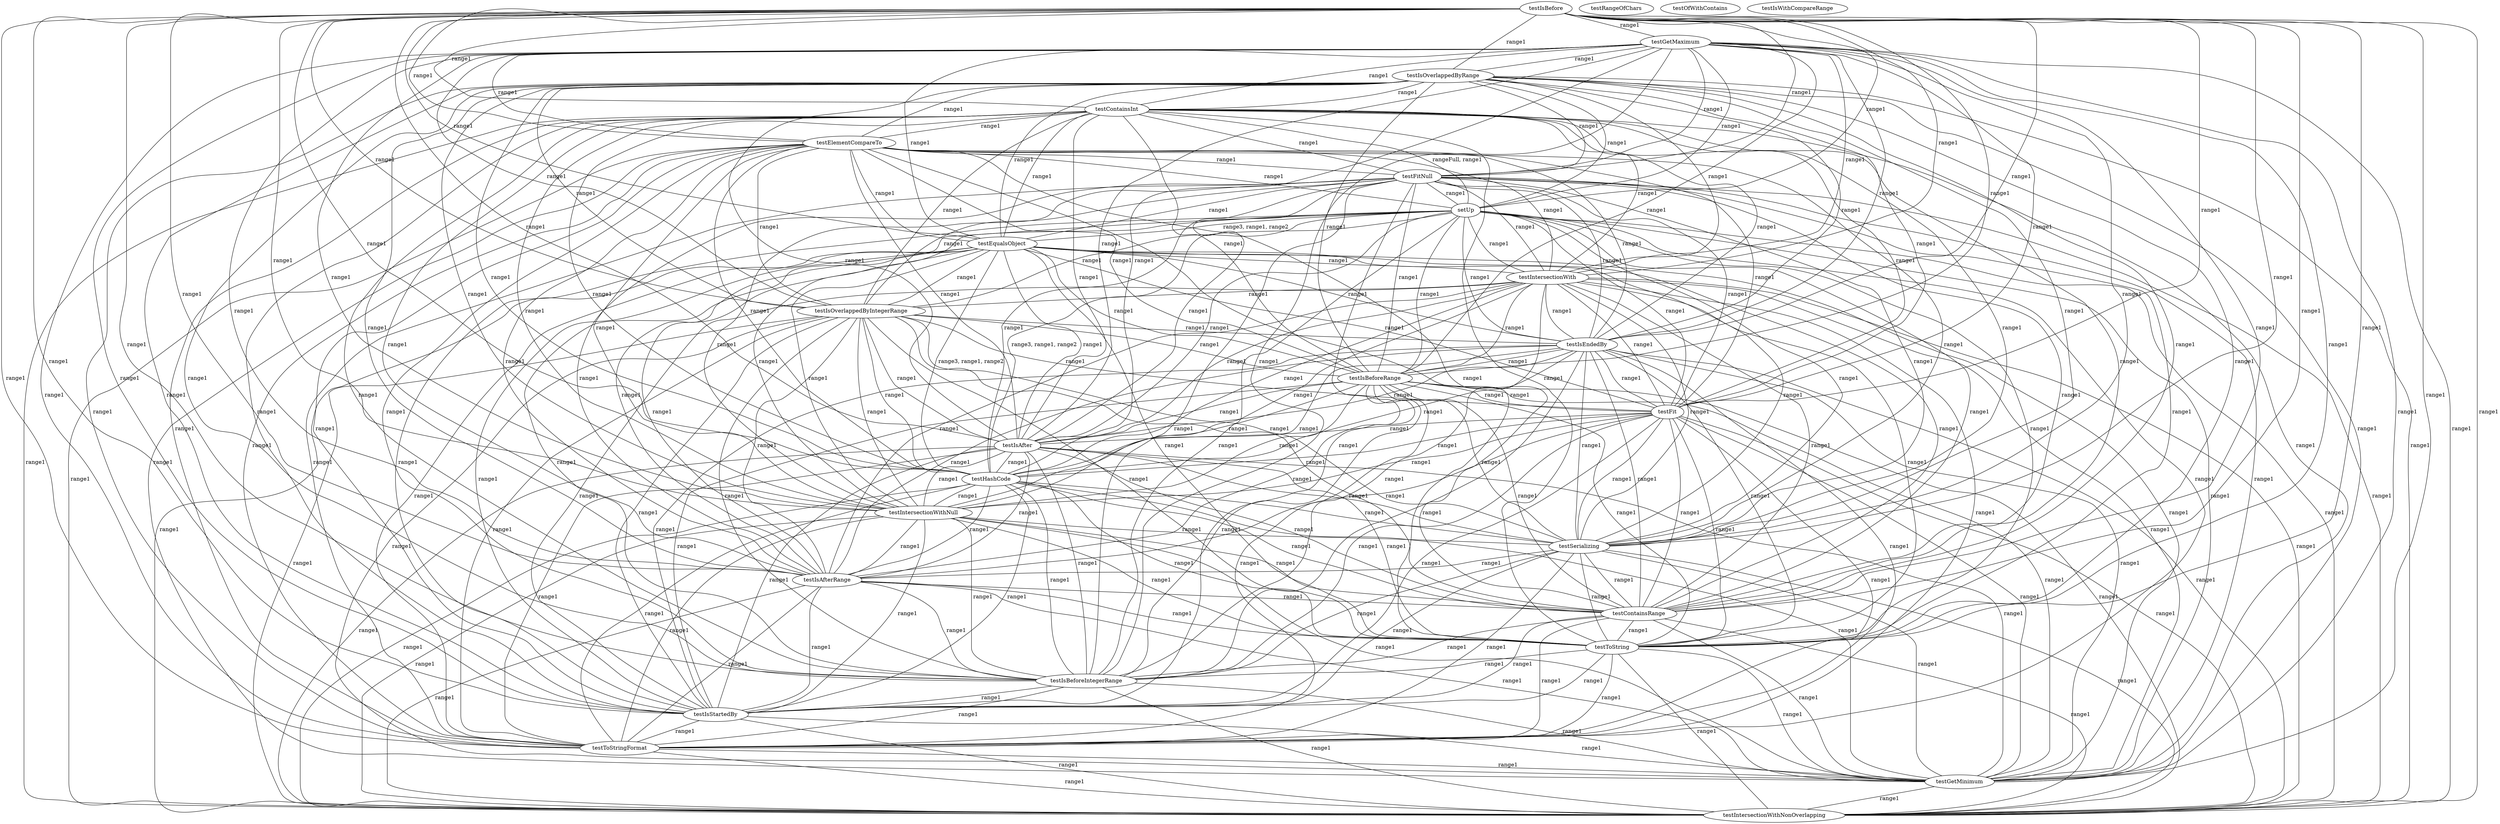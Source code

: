 digraph G {
testIsBefore;
testGetMaximum;
testIsOverlappedByRange;
testContainsInt;
testElementCompareTo;
testFitNull;
setUp;
testRangeOfChars;
testEqualsObject;
testIntersectionWith;
testIsOverlappedByIntegerRange;
testIsEndedBy;
testIsBeforeRange;
testFit;
testIsAfter;
testHashCode;
testIntersectionWithNull;
testOfWithContains;
testSerializing;
testIsAfterRange;
testContainsRange;
testToString;
testIsBeforeIntegerRange;
testIsWithCompareRange;
testIsStartedBy;
testToStringFormat;
testGetMinimum;
testIntersectionWithNonOverlapping;
testIsBefore -> testIntersectionWith [label=" range1", dir=none];
testIsBefore -> testIsOverlappedByIntegerRange [label=" range1", dir=none];
testIsBefore -> testIsEndedBy [label=" range1", dir=none];
testIsBefore -> testGetMaximum [label=" range1", dir=none];
testIsBefore -> testIsBeforeRange [label=" range1", dir=none];
testIsBefore -> testIsOverlappedByRange [label=" range1", dir=none];
testIsBefore -> testContainsInt [label=" range1", dir=none];
testIsBefore -> testFit [label=" range1", dir=none];
testIsBefore -> testIsAfter [label=" range1", dir=none];
testIsBefore -> testElementCompareTo [label=" range1", dir=none];
testIsBefore -> testHashCode [label=" range1", dir=none];
testIsBefore -> testIntersectionWithNull [label=" range1", dir=none];
testIsBefore -> testFitNull [label=" range1", dir=none];
testIsBefore -> testSerializing [label=" range1", dir=none];
testIsBefore -> testIsAfterRange [label=" range1", dir=none];
testIsBefore -> testContainsRange [label=" range1", dir=none];
testIsBefore -> testToString [label=" range1", dir=none];
testIsBefore -> testIsBeforeIntegerRange [label=" range1", dir=none];
testIsBefore -> testIsStartedBy [label=" range1", dir=none];
testIsBefore -> setUp [label=" range1", dir=none];
testIsBefore -> testToStringFormat [label=" range1", dir=none];
testIsBefore -> testGetMinimum [label=" range1", dir=none];
testIsBefore -> testIntersectionWithNonOverlapping [label=" range1", dir=none];
testIsBefore -> testEqualsObject [label=" range1", dir=none];
testIntersectionWith -> testIsOverlappedByIntegerRange [label=" range1", dir=none];
testIntersectionWith -> testIsEndedBy [label=" range1", dir=none];
testIntersectionWith -> testIsBeforeRange [label=" range1", dir=none];
testIntersectionWith -> testFit [label=" range1", dir=none];
testIntersectionWith -> testIsAfter [label=" range1", dir=none];
testIntersectionWith -> testHashCode [label=" range1", dir=none];
testIntersectionWith -> testIntersectionWithNull [label=" range1", dir=none];
testIntersectionWith -> testSerializing [label=" range1", dir=none];
testIntersectionWith -> testIsAfterRange [label=" range1", dir=none];
testIntersectionWith -> testContainsRange [label=" range1", dir=none];
testIntersectionWith -> testToString [label=" range1", dir=none];
testIntersectionWith -> testIsBeforeIntegerRange [label=" range1", dir=none];
testIntersectionWith -> testIsStartedBy [label=" range1", dir=none];
testIntersectionWith -> testToStringFormat [label=" range1", dir=none];
testIntersectionWith -> testGetMinimum [label=" range1", dir=none];
testIntersectionWith -> testIntersectionWithNonOverlapping [label=" range1", dir=none];
testIsOverlappedByIntegerRange -> testIsEndedBy [label=" range1", dir=none];
testIsOverlappedByIntegerRange -> testIsBeforeRange [label=" range1", dir=none];
testIsOverlappedByIntegerRange -> testFit [label=" range1", dir=none];
testIsOverlappedByIntegerRange -> testIsAfter [label=" range1", dir=none];
testIsOverlappedByIntegerRange -> testHashCode [label=" range1", dir=none];
testIsOverlappedByIntegerRange -> testIntersectionWithNull [label=" range1", dir=none];
testIsOverlappedByIntegerRange -> testSerializing [label=" range1", dir=none];
testIsOverlappedByIntegerRange -> testIsAfterRange [label=" range1", dir=none];
testIsOverlappedByIntegerRange -> testContainsRange [label=" range1", dir=none];
testIsOverlappedByIntegerRange -> testToString [label=" range1", dir=none];
testIsOverlappedByIntegerRange -> testIsBeforeIntegerRange [label=" range1", dir=none];
testIsOverlappedByIntegerRange -> testIsStartedBy [label=" range1", dir=none];
testIsOverlappedByIntegerRange -> testToStringFormat [label=" range1", dir=none];
testIsOverlappedByIntegerRange -> testGetMinimum [label=" range1", dir=none];
testIsOverlappedByIntegerRange -> testIntersectionWithNonOverlapping [label=" range1", dir=none];
testIsEndedBy -> testIsBeforeRange [label=" range1", dir=none];
testIsEndedBy -> testFit [label=" range1", dir=none];
testIsEndedBy -> testIsAfter [label=" range1", dir=none];
testIsEndedBy -> testHashCode [label=" range1", dir=none];
testIsEndedBy -> testIntersectionWithNull [label=" range1", dir=none];
testIsEndedBy -> testSerializing [label=" range1", dir=none];
testIsEndedBy -> testIsAfterRange [label=" range1", dir=none];
testIsEndedBy -> testContainsRange [label=" range1", dir=none];
testIsEndedBy -> testToString [label=" range1", dir=none];
testIsEndedBy -> testIsBeforeIntegerRange [label=" range1", dir=none];
testIsEndedBy -> testIsStartedBy [label=" range1", dir=none];
testIsEndedBy -> testToStringFormat [label=" range1", dir=none];
testIsEndedBy -> testGetMinimum [label=" range1", dir=none];
testIsEndedBy -> testIntersectionWithNonOverlapping [label=" range1", dir=none];
testGetMaximum -> testIntersectionWith [label=" range1", dir=none];
testGetMaximum -> testIsOverlappedByIntegerRange [label=" range1", dir=none];
testGetMaximum -> testIsEndedBy [label=" range1", dir=none];
testGetMaximum -> testIsBeforeRange [label=" range1", dir=none];
testGetMaximum -> testIsOverlappedByRange [label=" range1", dir=none];
testGetMaximum -> testContainsInt [label=" range1", dir=none];
testGetMaximum -> testFit [label=" range1", dir=none];
testGetMaximum -> testIsAfter [label=" range1", dir=none];
testGetMaximum -> testElementCompareTo [label=" range1", dir=none];
testGetMaximum -> testHashCode [label=" range1", dir=none];
testGetMaximum -> testIntersectionWithNull [label=" range1", dir=none];
testGetMaximum -> testFitNull [label=" range1", dir=none];
testGetMaximum -> testSerializing [label=" range1", dir=none];
testGetMaximum -> testIsAfterRange [label=" range1", dir=none];
testGetMaximum -> testContainsRange [label=" range1", dir=none];
testGetMaximum -> testToString [label=" range1", dir=none];
testGetMaximum -> testIsBeforeIntegerRange [label=" range1", dir=none];
testGetMaximum -> testIsStartedBy [label=" range1", dir=none];
testGetMaximum -> setUp [label=" range1", dir=none];
testGetMaximum -> testToStringFormat [label=" range1", dir=none];
testGetMaximum -> testGetMinimum [label=" range1", dir=none];
testGetMaximum -> testIntersectionWithNonOverlapping [label=" range1", dir=none];
testGetMaximum -> testEqualsObject [label=" range1", dir=none];
testIsBeforeRange -> testFit [label=" range1", dir=none];
testIsBeforeRange -> testIsAfter [label=" range1", dir=none];
testIsBeforeRange -> testHashCode [label=" range1", dir=none];
testIsBeforeRange -> testIntersectionWithNull [label=" range1", dir=none];
testIsBeforeRange -> testSerializing [label=" range1", dir=none];
testIsBeforeRange -> testIsAfterRange [label=" range1", dir=none];
testIsBeforeRange -> testContainsRange [label=" range1", dir=none];
testIsBeforeRange -> testToString [label=" range1", dir=none];
testIsBeforeRange -> testIsBeforeIntegerRange [label=" range1", dir=none];
testIsBeforeRange -> testIsStartedBy [label=" range1", dir=none];
testIsBeforeRange -> testToStringFormat [label=" range1", dir=none];
testIsBeforeRange -> testGetMinimum [label=" range1", dir=none];
testIsBeforeRange -> testIntersectionWithNonOverlapping [label=" range1", dir=none];
testIsOverlappedByRange -> testIntersectionWith [label=" range1", dir=none];
testIsOverlappedByRange -> testIsOverlappedByIntegerRange [label=" range1", dir=none];
testIsOverlappedByRange -> testIsEndedBy [label=" range1", dir=none];
testIsOverlappedByRange -> testIsBeforeRange [label=" range1", dir=none];
testIsOverlappedByRange -> testContainsInt [label=" range1", dir=none];
testIsOverlappedByRange -> testFit [label=" range1", dir=none];
testIsOverlappedByRange -> testIsAfter [label=" range1", dir=none];
testIsOverlappedByRange -> testElementCompareTo [label=" range1", dir=none];
testIsOverlappedByRange -> testHashCode [label=" range1", dir=none];
testIsOverlappedByRange -> testIntersectionWithNull [label=" range1", dir=none];
testIsOverlappedByRange -> testFitNull [label=" range1", dir=none];
testIsOverlappedByRange -> testSerializing [label=" range1", dir=none];
testIsOverlappedByRange -> testIsAfterRange [label=" range1", dir=none];
testIsOverlappedByRange -> testContainsRange [label=" range1", dir=none];
testIsOverlappedByRange -> testToString [label=" range1", dir=none];
testIsOverlappedByRange -> testIsBeforeIntegerRange [label=" range1", dir=none];
testIsOverlappedByRange -> testIsStartedBy [label=" range1", dir=none];
testIsOverlappedByRange -> setUp [label=" range1", dir=none];
testIsOverlappedByRange -> testToStringFormat [label=" range1", dir=none];
testIsOverlappedByRange -> testGetMinimum [label=" range1", dir=none];
testIsOverlappedByRange -> testIntersectionWithNonOverlapping [label=" range1", dir=none];
testIsOverlappedByRange -> testEqualsObject [label=" range1", dir=none];
testContainsInt -> testIntersectionWith [label=" range1", dir=none];
testContainsInt -> testIsOverlappedByIntegerRange [label=" range1", dir=none];
testContainsInt -> testIsEndedBy [label=" range1", dir=none];
testContainsInt -> testIsBeforeRange [label=" range1", dir=none];
testContainsInt -> testFit [label=" range1", dir=none];
testContainsInt -> testIsAfter [label=" range1", dir=none];
testContainsInt -> testElementCompareTo [label=" range1", dir=none];
testContainsInt -> testHashCode [label=" range1", dir=none];
testContainsInt -> testIntersectionWithNull [label=" range1", dir=none];
testContainsInt -> testFitNull [label=" range1", dir=none];
testContainsInt -> testSerializing [label=" range1", dir=none];
testContainsInt -> testIsAfterRange [label=" range1", dir=none];
testContainsInt -> testContainsRange [label=" range1", dir=none];
testContainsInt -> testToString [label=" range1", dir=none];
testContainsInt -> testIsBeforeIntegerRange [label=" range1", dir=none];
testContainsInt -> testIsStartedBy [label=" range1", dir=none];
testContainsInt -> setUp [label=" rangeFull, range1", dir=none];
testContainsInt -> testToStringFormat [label=" range1", dir=none];
testContainsInt -> testGetMinimum [label=" range1", dir=none];
testContainsInt -> testIntersectionWithNonOverlapping [label=" range1", dir=none];
testContainsInt -> testEqualsObject [label=" range1", dir=none];
testFit -> testIsAfterRange [label=" range1", dir=none];
testFit -> testContainsRange [label=" range1", dir=none];
testFit -> testToString [label=" range1", dir=none];
testFit -> testIsBeforeIntegerRange [label=" range1", dir=none];
testFit -> testIsStartedBy [label=" range1", dir=none];
testFit -> testIsAfter [label=" range1", dir=none];
testFit -> testToStringFormat [label=" range1", dir=none];
testFit -> testGetMinimum [label=" range1", dir=none];
testFit -> testIntersectionWithNonOverlapping [label=" range1", dir=none];
testFit -> testHashCode [label=" range1", dir=none];
testFit -> testIntersectionWithNull [label=" range1", dir=none];
testFit -> testSerializing [label=" range1", dir=none];
testIsAfter -> testIsAfterRange [label=" range1", dir=none];
testIsAfter -> testContainsRange [label=" range1", dir=none];
testIsAfter -> testToString [label=" range1", dir=none];
testIsAfter -> testIsBeforeIntegerRange [label=" range1", dir=none];
testIsAfter -> testIsStartedBy [label=" range1", dir=none];
testIsAfter -> testToStringFormat [label=" range1", dir=none];
testIsAfter -> testGetMinimum [label=" range1", dir=none];
testIsAfter -> testIntersectionWithNonOverlapping [label=" range1", dir=none];
testIsAfter -> testHashCode [label=" range1", dir=none];
testIsAfter -> testIntersectionWithNull [label=" range1", dir=none];
testIsAfter -> testSerializing [label=" range1", dir=none];
testElementCompareTo -> testIntersectionWith [label=" range1", dir=none];
testElementCompareTo -> testIsOverlappedByIntegerRange [label=" range1", dir=none];
testElementCompareTo -> testIsEndedBy [label=" range1", dir=none];
testElementCompareTo -> testIsBeforeRange [label=" range1", dir=none];
testElementCompareTo -> testFit [label=" range1", dir=none];
testElementCompareTo -> testIsAfter [label=" range1", dir=none];
testElementCompareTo -> testHashCode [label=" range1", dir=none];
testElementCompareTo -> testIntersectionWithNull [label=" range1", dir=none];
testElementCompareTo -> testFitNull [label=" range1", dir=none];
testElementCompareTo -> testSerializing [label=" range1", dir=none];
testElementCompareTo -> testIsAfterRange [label=" range1", dir=none];
testElementCompareTo -> testContainsRange [label=" range1", dir=none];
testElementCompareTo -> testToString [label=" range1", dir=none];
testElementCompareTo -> testIsBeforeIntegerRange [label=" range1", dir=none];
testElementCompareTo -> testIsStartedBy [label=" range1", dir=none];
testElementCompareTo -> setUp [label=" range1", dir=none];
testElementCompareTo -> testToStringFormat [label=" range1", dir=none];
testElementCompareTo -> testGetMinimum [label=" range1", dir=none];
testElementCompareTo -> testIntersectionWithNonOverlapping [label=" range1", dir=none];
testElementCompareTo -> testEqualsObject [label=" range1", dir=none];
testHashCode -> testIsAfterRange [label=" range1", dir=none];
testHashCode -> testContainsRange [label=" range1", dir=none];
testHashCode -> testToString [label=" range1", dir=none];
testHashCode -> testIsBeforeIntegerRange [label=" range1", dir=none];
testHashCode -> testIsStartedBy [label=" range1", dir=none];
testHashCode -> testToStringFormat [label=" range1", dir=none];
testHashCode -> testGetMinimum [label=" range1", dir=none];
testHashCode -> testIntersectionWithNonOverlapping [label=" range1", dir=none];
testHashCode -> testIntersectionWithNull [label=" range1", dir=none];
testHashCode -> testSerializing [label=" range1", dir=none];
testIntersectionWithNull -> testIsAfterRange [label=" range1", dir=none];
testIntersectionWithNull -> testContainsRange [label=" range1", dir=none];
testIntersectionWithNull -> testToString [label=" range1", dir=none];
testIntersectionWithNull -> testIsBeforeIntegerRange [label=" range1", dir=none];
testIntersectionWithNull -> testIsStartedBy [label=" range1", dir=none];
testIntersectionWithNull -> testToStringFormat [label=" range1", dir=none];
testIntersectionWithNull -> testGetMinimum [label=" range1", dir=none];
testIntersectionWithNull -> testIntersectionWithNonOverlapping [label=" range1", dir=none];
testIntersectionWithNull -> testSerializing [label=" range1", dir=none];
testFitNull -> testIntersectionWith [label=" range1", dir=none];
testFitNull -> testIsOverlappedByIntegerRange [label=" range1", dir=none];
testFitNull -> testIsEndedBy [label=" range1", dir=none];
testFitNull -> testIsBeforeRange [label=" range1", dir=none];
testFitNull -> testFit [label=" range1", dir=none];
testFitNull -> testIsAfter [label=" range1", dir=none];
testFitNull -> testHashCode [label=" range1", dir=none];
testFitNull -> testIntersectionWithNull [label=" range1", dir=none];
testFitNull -> testSerializing [label=" range1", dir=none];
testFitNull -> testIsAfterRange [label=" range1", dir=none];
testFitNull -> testContainsRange [label=" range1", dir=none];
testFitNull -> testToString [label=" range1", dir=none];
testFitNull -> testIsBeforeIntegerRange [label=" range1", dir=none];
testFitNull -> testIsStartedBy [label=" range1", dir=none];
testFitNull -> setUp [label=" range1", dir=none];
testFitNull -> testToStringFormat [label=" range1", dir=none];
testFitNull -> testGetMinimum [label=" range1", dir=none];
testFitNull -> testIntersectionWithNonOverlapping [label=" range1", dir=none];
testFitNull -> testEqualsObject [label=" range1", dir=none];
testSerializing -> testIsAfterRange [label=" range1", dir=none];
testSerializing -> testContainsRange [label=" range1", dir=none];
testSerializing -> testToString [label=" range1", dir=none];
testSerializing -> testIsBeforeIntegerRange [label=" range1", dir=none];
testSerializing -> testIsStartedBy [label=" range1", dir=none];
testSerializing -> testToStringFormat [label=" range1", dir=none];
testSerializing -> testGetMinimum [label=" range1", dir=none];
testSerializing -> testIntersectionWithNonOverlapping [label=" range1", dir=none];
testIsAfterRange -> testContainsRange [label=" range1", dir=none];
testIsAfterRange -> testToString [label=" range1", dir=none];
testIsAfterRange -> testIsBeforeIntegerRange [label=" range1", dir=none];
testIsAfterRange -> testIsStartedBy [label=" range1", dir=none];
testIsAfterRange -> testToStringFormat [label=" range1", dir=none];
testIsAfterRange -> testGetMinimum [label=" range1", dir=none];
testIsAfterRange -> testIntersectionWithNonOverlapping [label=" range1", dir=none];
testContainsRange -> testToString [label=" range1", dir=none];
testContainsRange -> testIsBeforeIntegerRange [label=" range1", dir=none];
testContainsRange -> testIsStartedBy [label=" range1", dir=none];
testContainsRange -> testToStringFormat [label=" range1", dir=none];
testContainsRange -> testGetMinimum [label=" range1", dir=none];
testContainsRange -> testIntersectionWithNonOverlapping [label=" range1", dir=none];
testToString -> testIsBeforeIntegerRange [label=" range1", dir=none];
testToString -> testIsStartedBy [label=" range1", dir=none];
testToString -> testToStringFormat [label=" range1", dir=none];
testToString -> testGetMinimum [label=" range1", dir=none];
testToString -> testIntersectionWithNonOverlapping [label=" range1", dir=none];
testIsBeforeIntegerRange -> testIsStartedBy [label=" range1", dir=none];
testIsBeforeIntegerRange -> testToStringFormat [label=" range1", dir=none];
testIsBeforeIntegerRange -> testGetMinimum [label=" range1", dir=none];
testIsBeforeIntegerRange -> testIntersectionWithNonOverlapping [label=" range1", dir=none];
testIsStartedBy -> testToStringFormat [label=" range1", dir=none];
testIsStartedBy -> testGetMinimum [label=" range1", dir=none];
testIsStartedBy -> testIntersectionWithNonOverlapping [label=" range1", dir=none];
setUp -> testIntersectionWith [label=" range1", dir=none];
setUp -> testIsOverlappedByIntegerRange [label=" range1", dir=none];
setUp -> testIsEndedBy [label=" range1", dir=none];
setUp -> testIsBeforeRange [label=" range1", dir=none];
setUp -> testFit [label=" range1", dir=none];
setUp -> testIsAfter [label=" range1", dir=none];
setUp -> testHashCode [label=" range3, range1, range2", dir=none];
setUp -> testIntersectionWithNull [label=" range1", dir=none];
setUp -> testSerializing [label=" range1", dir=none];
setUp -> testIsAfterRange [label=" range1", dir=none];
setUp -> testContainsRange [label=" range1", dir=none];
setUp -> testToString [label=" range1", dir=none];
setUp -> testIsBeforeIntegerRange [label=" range1", dir=none];
setUp -> testIsStartedBy [label=" range1", dir=none];
setUp -> testToStringFormat [label=" range1", dir=none];
setUp -> testGetMinimum [label=" range1", dir=none];
setUp -> testIntersectionWithNonOverlapping [label=" range1", dir=none];
setUp -> testEqualsObject [label=" range3, range1, range2", dir=none];
testToStringFormat -> testGetMinimum [label=" range1", dir=none];
testToStringFormat -> testIntersectionWithNonOverlapping [label=" range1", dir=none];
testGetMinimum -> testIntersectionWithNonOverlapping [label=" range1", dir=none];
testEqualsObject -> testIntersectionWith [label=" range1", dir=none];
testEqualsObject -> testIsOverlappedByIntegerRange [label=" range1", dir=none];
testEqualsObject -> testIsEndedBy [label=" range1", dir=none];
testEqualsObject -> testIsBeforeRange [label=" range1", dir=none];
testEqualsObject -> testFit [label=" range1", dir=none];
testEqualsObject -> testIsAfter [label=" range1", dir=none];
testEqualsObject -> testHashCode [label=" range3, range1, range2", dir=none];
testEqualsObject -> testIntersectionWithNull [label=" range1", dir=none];
testEqualsObject -> testSerializing [label=" range1", dir=none];
testEqualsObject -> testIsAfterRange [label=" range1", dir=none];
testEqualsObject -> testContainsRange [label=" range1", dir=none];
testEqualsObject -> testToString [label=" range1", dir=none];
testEqualsObject -> testIsBeforeIntegerRange [label=" range1", dir=none];
testEqualsObject -> testIsStartedBy [label=" range1", dir=none];
testEqualsObject -> testToStringFormat [label=" range1", dir=none];
testEqualsObject -> testGetMinimum [label=" range1", dir=none];
testEqualsObject -> testIntersectionWithNonOverlapping [label=" range1", dir=none];
}